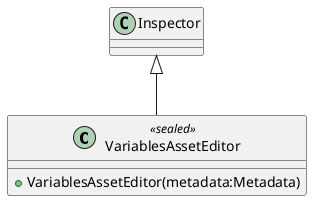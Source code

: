 @startuml
class VariablesAssetEditor <<sealed>> {
    + VariablesAssetEditor(metadata:Metadata)
}
Inspector <|-- VariablesAssetEditor
@enduml
